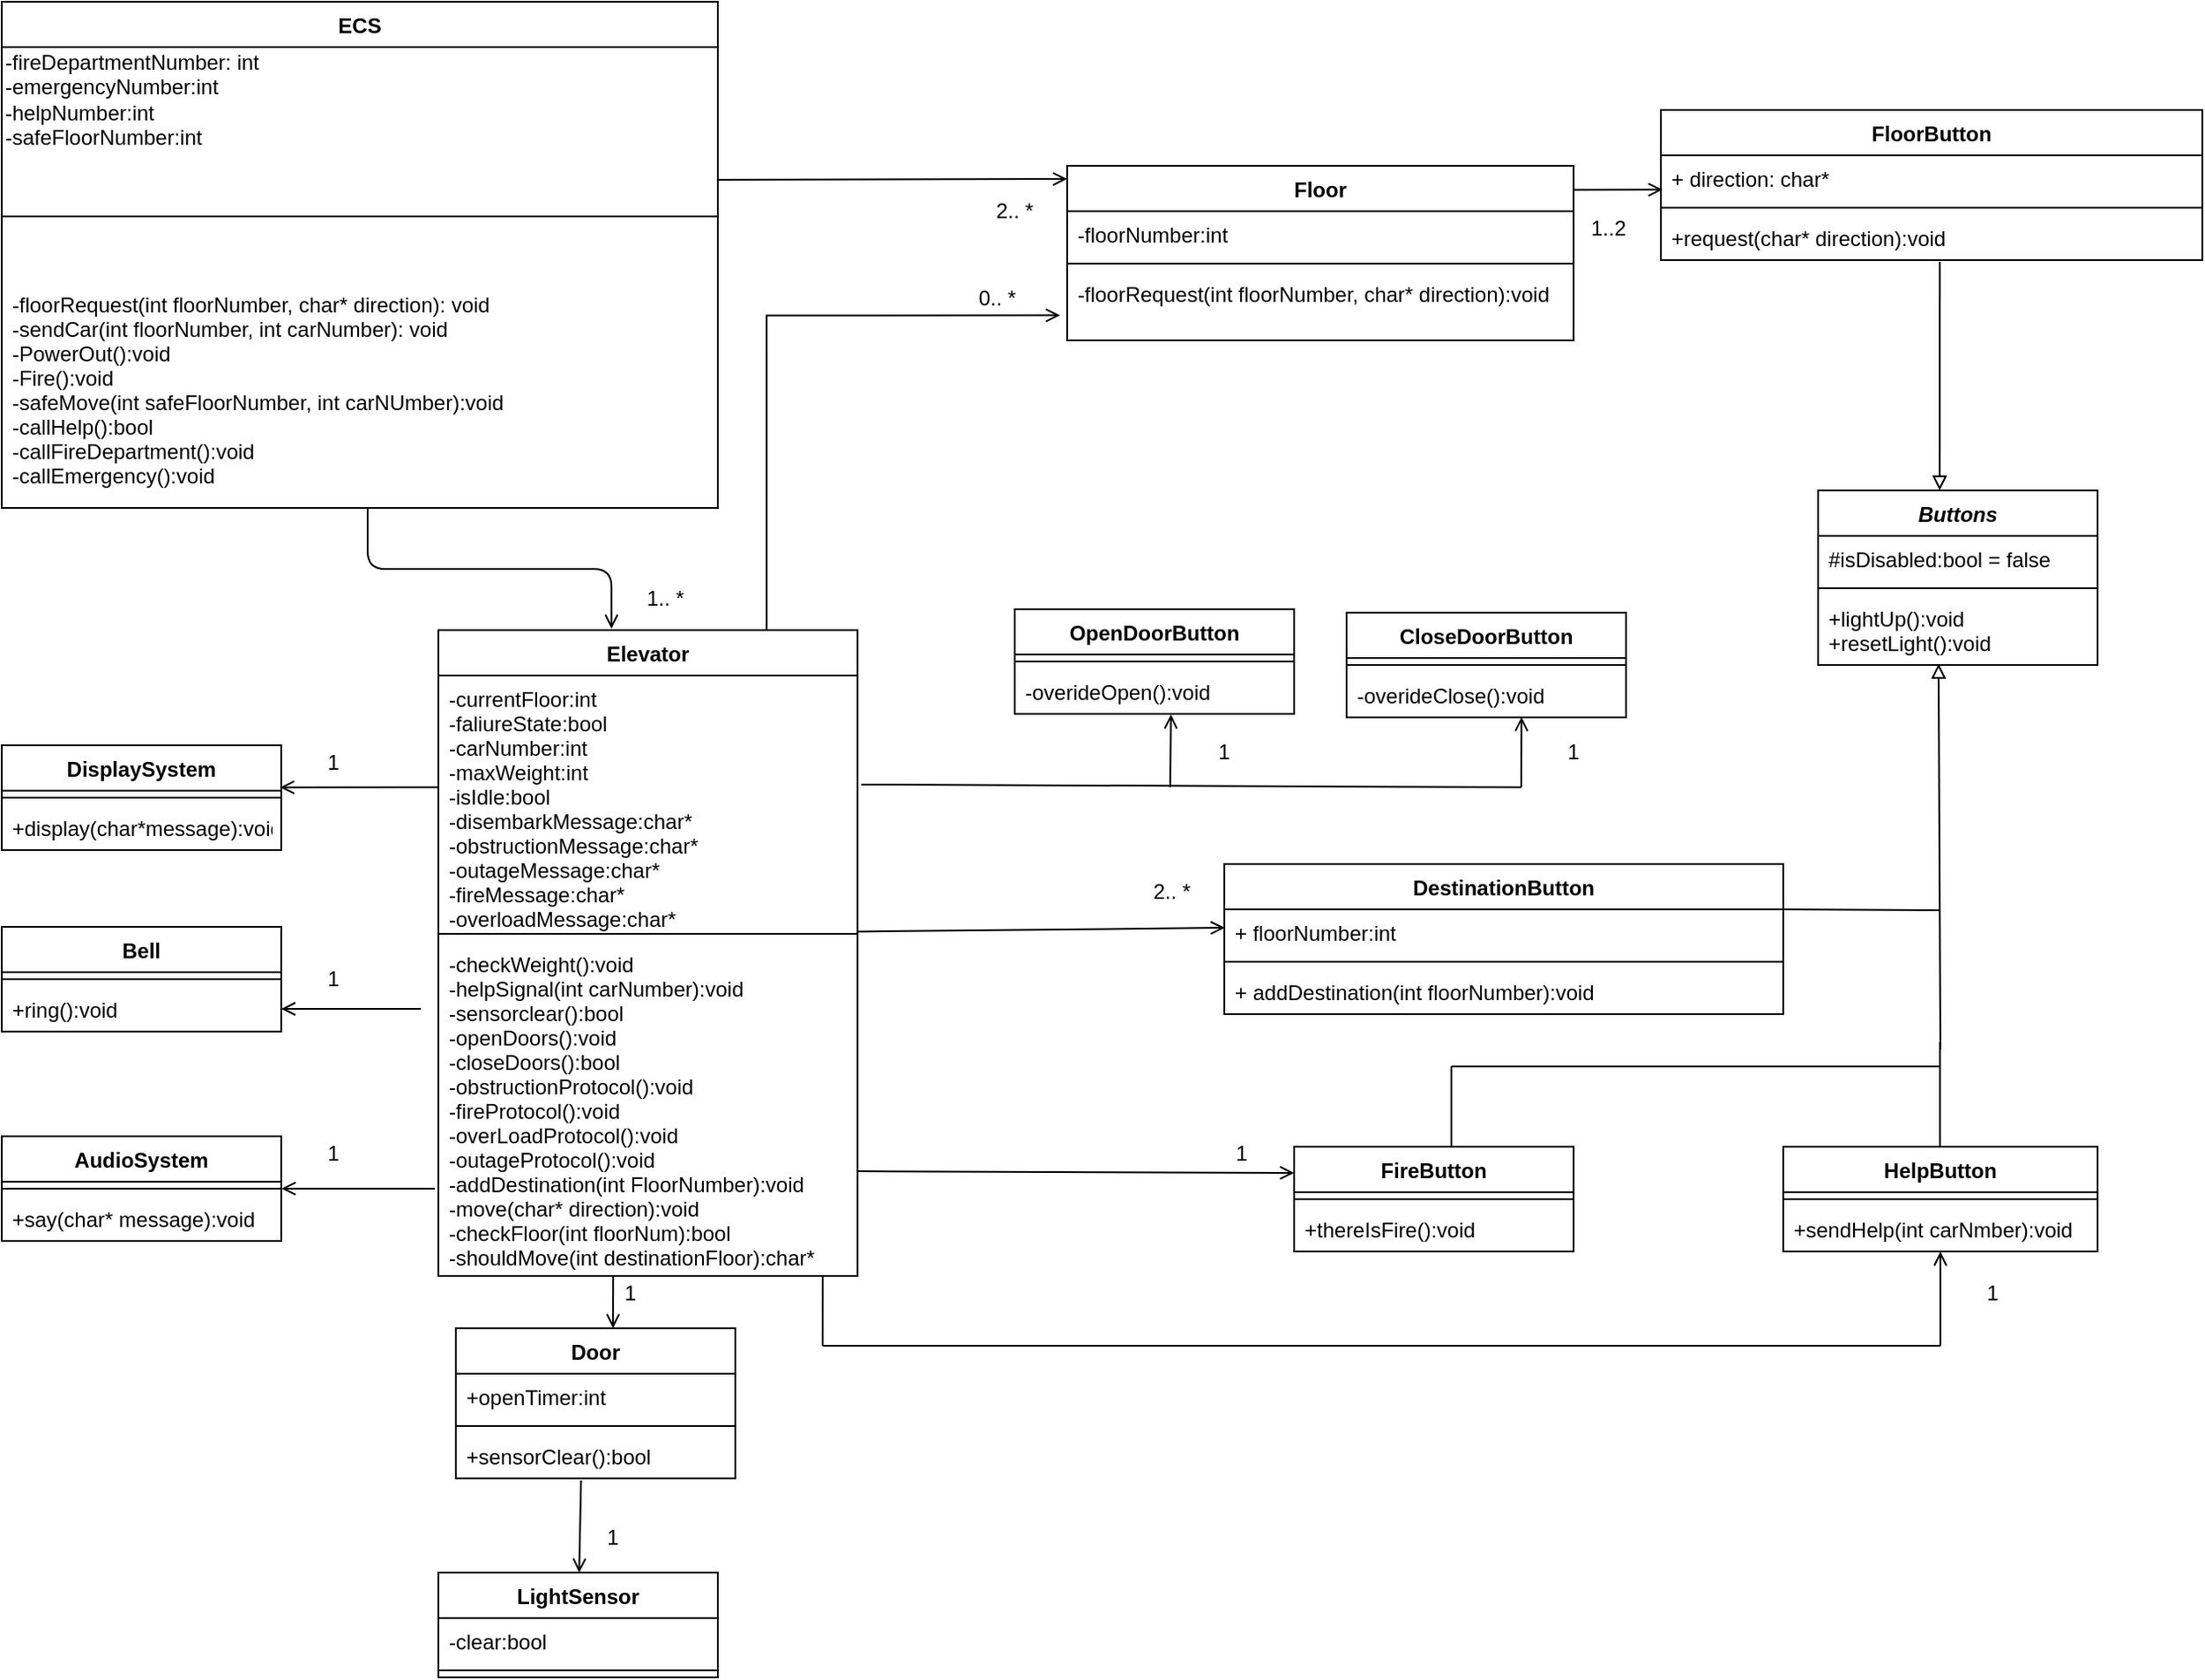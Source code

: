 <mxfile version="14.4.2" type="github">
  <diagram id="8aR3l35aItAH-EgRVlKo" name="Page-1">
    <mxGraphModel dx="1422" dy="800" grid="1" gridSize="10" guides="1" tooltips="1" connect="1" arrows="1" fold="1" page="1" pageScale="1" pageWidth="2339" pageHeight="3300" math="0" shadow="0">
      <root>
        <mxCell id="0" />
        <mxCell id="1" parent="0" />
        <mxCell id="9FTHmePnIFhZVKgnyyQq-1" value="ECS" style="swimlane;fontStyle=1;align=center;verticalAlign=top;childLayout=stackLayout;horizontal=1;startSize=26;horizontalStack=0;resizeParent=1;resizeParentMax=0;resizeLast=0;collapsible=1;marginBottom=0;" parent="1" vertex="1">
          <mxGeometry x="50" y="30" width="410" height="290" as="geometry" />
        </mxCell>
        <mxCell id="9FTHmePnIFhZVKgnyyQq-54" value="-fireDepartmentNumber: int&lt;br&gt;-emergencyNumber:int&lt;br&gt;-helpNumber:int&lt;br&gt;-safeFloorNumber:int" style="text;html=1;align=left;verticalAlign=middle;resizable=0;points=[];autosize=1;" parent="9FTHmePnIFhZVKgnyyQq-1" vertex="1">
          <mxGeometry y="26" width="410" height="60" as="geometry" />
        </mxCell>
        <mxCell id="9FTHmePnIFhZVKgnyyQq-3" value="" style="line;strokeWidth=1;fillColor=none;align=left;verticalAlign=middle;spacingTop=-1;spacingLeft=3;spacingRight=3;rotatable=0;labelPosition=right;points=[];portConstraint=eastwest;" parent="9FTHmePnIFhZVKgnyyQq-1" vertex="1">
          <mxGeometry y="86" width="410" height="74" as="geometry" />
        </mxCell>
        <mxCell id="9FTHmePnIFhZVKgnyyQq-4" value="-floorRequest(int floorNumber, char* direction): void&#xa;-sendCar(int floorNumber, int carNumber): void&#xa;-PowerOut():void&#xa;-Fire():void&#xa;-safeMove(int safeFloorNumber, int carNUmber):void&#xa;-callHelp():bool&#xa;-callFireDepartment():void&#xa;-callEmergency():void" style="text;strokeColor=none;align=left;verticalAlign=top;spacingLeft=4;spacingRight=4;overflow=hidden;rotatable=0;points=[[0,0.5],[1,0.5]];portConstraint=eastwest;" parent="9FTHmePnIFhZVKgnyyQq-1" vertex="1">
          <mxGeometry y="160" width="410" height="130" as="geometry" />
        </mxCell>
        <mxCell id="wohDVSwyW_sj7-p6CF0E-1" style="edgeStyle=orthogonalEdgeStyle;rounded=0;orthogonalLoop=1;jettySize=auto;html=1;entryX=0.783;entryY=0.003;entryDx=0;entryDy=0;entryPerimeter=0;startArrow=open;startFill=0;endArrow=none;endFill=0;strokeColor=#000000;exitX=-0.014;exitY=0.642;exitDx=0;exitDy=0;exitPerimeter=0;" edge="1" parent="1" source="wohDVSwyW_sj7-p6CF0E-7" target="9FTHmePnIFhZVKgnyyQq-9">
          <mxGeometry relative="1" as="geometry">
            <mxPoint x="654" y="210" as="sourcePoint" />
          </mxGeometry>
        </mxCell>
        <mxCell id="9FTHmePnIFhZVKgnyyQq-9" value="Elevator" style="swimlane;fontStyle=1;align=center;verticalAlign=top;childLayout=stackLayout;horizontal=1;startSize=26;horizontalStack=0;resizeParent=1;resizeParentMax=0;resizeLast=0;collapsible=1;marginBottom=0;" parent="1" vertex="1">
          <mxGeometry x="300" y="390" width="240" height="370" as="geometry" />
        </mxCell>
        <mxCell id="9FTHmePnIFhZVKgnyyQq-10" value="-currentFloor:int&#xa;-faliureState:bool&#xa;-carNumber:int&#xa;-maxWeight:int&#xa;-isIdle:bool&#xa;-disembarkMessage:char*&#xa;-obstructionMessage:char*&#xa;-outageMessage:char*&#xa;-fireMessage:char*&#xa;-overloadMessage:char*" style="text;strokeColor=none;fillColor=none;align=left;verticalAlign=top;spacingLeft=4;spacingRight=4;overflow=hidden;rotatable=0;points=[[0,0.5],[1,0.5]];portConstraint=eastwest;" parent="9FTHmePnIFhZVKgnyyQq-9" vertex="1">
          <mxGeometry y="26" width="240" height="144" as="geometry" />
        </mxCell>
        <mxCell id="9FTHmePnIFhZVKgnyyQq-84" value="" style="endArrow=open;html=1;strokeColor=#000000;entryX=0.996;entryY=0.402;entryDx=0;entryDy=0;endFill=0;entryPerimeter=0;" parent="9FTHmePnIFhZVKgnyyQq-9" target="9FTHmePnIFhZVKgnyyQq-17" edge="1">
          <mxGeometry width="50" height="50" relative="1" as="geometry">
            <mxPoint y="90" as="sourcePoint" />
            <mxPoint x="160" y="91.5" as="targetPoint" />
          </mxGeometry>
        </mxCell>
        <mxCell id="9FTHmePnIFhZVKgnyyQq-11" value="" style="line;strokeWidth=1;fillColor=none;align=left;verticalAlign=middle;spacingTop=-1;spacingLeft=3;spacingRight=3;rotatable=0;labelPosition=right;points=[];portConstraint=eastwest;" parent="9FTHmePnIFhZVKgnyyQq-9" vertex="1">
          <mxGeometry y="170" width="240" height="8" as="geometry" />
        </mxCell>
        <mxCell id="9FTHmePnIFhZVKgnyyQq-95" value="" style="endArrow=open;html=1;strokeColor=#000000;entryX=1;entryY=0.5;entryDx=0;entryDy=0;endFill=0;" parent="9FTHmePnIFhZVKgnyyQq-9" target="9FTHmePnIFhZVKgnyyQq-94" edge="1">
          <mxGeometry width="50" height="50" relative="1" as="geometry">
            <mxPoint x="-10" y="217" as="sourcePoint" />
            <mxPoint x="160" y="211.5" as="targetPoint" />
          </mxGeometry>
        </mxCell>
        <mxCell id="9FTHmePnIFhZVKgnyyQq-12" value="-checkWeight():void&#xa;-helpSignal(int carNumber):void&#xa;-sensorclear():bool&#xa;-openDoors():void&#xa;-closeDoors():bool&#xa;-obstructionProtocol():void&#xa;-fireProtocol():void&#xa;-overLoadProtocol():void&#xa;-outageProtocol():void&#xa;-addDestination(int FloorNumber):void&#xa;-move(char* direction):void&#xa;-checkFloor(int floorNum):bool&#xa;-shouldMove(int destinationFloor):char*&#xa;" style="text;strokeColor=none;fillColor=none;align=left;verticalAlign=top;spacingLeft=4;spacingRight=4;overflow=hidden;rotatable=0;points=[[0,0.5],[1,0.5]];portConstraint=eastwest;" parent="9FTHmePnIFhZVKgnyyQq-9" vertex="1">
          <mxGeometry y="178" width="240" height="192" as="geometry" />
        </mxCell>
        <mxCell id="9FTHmePnIFhZVKgnyyQq-17" value="DisplaySystem" style="swimlane;fontStyle=1;align=center;verticalAlign=top;childLayout=stackLayout;horizontal=1;startSize=26;horizontalStack=0;resizeParent=1;resizeParentMax=0;resizeLast=0;collapsible=1;marginBottom=0;" parent="1" vertex="1">
          <mxGeometry x="50" y="456" width="160" height="60" as="geometry" />
        </mxCell>
        <mxCell id="9FTHmePnIFhZVKgnyyQq-19" value="" style="line;strokeWidth=1;fillColor=none;align=left;verticalAlign=middle;spacingTop=-1;spacingLeft=3;spacingRight=3;rotatable=0;labelPosition=right;points=[];portConstraint=eastwest;" parent="9FTHmePnIFhZVKgnyyQq-17" vertex="1">
          <mxGeometry y="26" width="160" height="8" as="geometry" />
        </mxCell>
        <mxCell id="9FTHmePnIFhZVKgnyyQq-20" value="+display(char*message):void" style="text;strokeColor=none;fillColor=none;align=left;verticalAlign=top;spacingLeft=4;spacingRight=4;overflow=hidden;rotatable=0;points=[[0,0.5],[1,0.5]];portConstraint=eastwest;" parent="9FTHmePnIFhZVKgnyyQq-17" vertex="1">
          <mxGeometry y="34" width="160" height="26" as="geometry" />
        </mxCell>
        <mxCell id="9FTHmePnIFhZVKgnyyQq-25" value="AudioSystem" style="swimlane;fontStyle=1;align=center;verticalAlign=top;childLayout=stackLayout;horizontal=1;startSize=26;horizontalStack=0;resizeParent=1;resizeParentMax=0;resizeLast=0;collapsible=1;marginBottom=0;" parent="1" vertex="1">
          <mxGeometry x="50" y="680" width="160" height="60" as="geometry" />
        </mxCell>
        <mxCell id="9FTHmePnIFhZVKgnyyQq-27" value="" style="line;strokeWidth=1;fillColor=none;align=left;verticalAlign=middle;spacingTop=-1;spacingLeft=3;spacingRight=3;rotatable=0;labelPosition=right;points=[];portConstraint=eastwest;" parent="9FTHmePnIFhZVKgnyyQq-25" vertex="1">
          <mxGeometry y="26" width="160" height="8" as="geometry" />
        </mxCell>
        <mxCell id="9FTHmePnIFhZVKgnyyQq-28" value="+say(char* message):void" style="text;strokeColor=none;fillColor=none;align=left;verticalAlign=top;spacingLeft=4;spacingRight=4;overflow=hidden;rotatable=0;points=[[0,0.5],[1,0.5]];portConstraint=eastwest;" parent="9FTHmePnIFhZVKgnyyQq-25" vertex="1">
          <mxGeometry y="34" width="160" height="26" as="geometry" />
        </mxCell>
        <mxCell id="9FTHmePnIFhZVKgnyyQq-41" value="DestinationButton" style="swimlane;fontStyle=1;align=center;verticalAlign=top;childLayout=stackLayout;horizontal=1;startSize=26;horizontalStack=0;resizeParent=1;resizeParentMax=0;resizeLast=0;collapsible=1;marginBottom=0;" parent="1" vertex="1">
          <mxGeometry x="750" y="524" width="320" height="86" as="geometry" />
        </mxCell>
        <mxCell id="9FTHmePnIFhZVKgnyyQq-42" value="+ floorNumber:int" style="text;strokeColor=none;fillColor=none;align=left;verticalAlign=top;spacingLeft=4;spacingRight=4;overflow=hidden;rotatable=0;points=[[0,0.5],[1,0.5]];portConstraint=eastwest;" parent="9FTHmePnIFhZVKgnyyQq-41" vertex="1">
          <mxGeometry y="26" width="320" height="26" as="geometry" />
        </mxCell>
        <mxCell id="9FTHmePnIFhZVKgnyyQq-43" value="" style="line;strokeWidth=1;fillColor=none;align=left;verticalAlign=middle;spacingTop=-1;spacingLeft=3;spacingRight=3;rotatable=0;labelPosition=right;points=[];portConstraint=eastwest;" parent="9FTHmePnIFhZVKgnyyQq-41" vertex="1">
          <mxGeometry y="52" width="320" height="8" as="geometry" />
        </mxCell>
        <mxCell id="9FTHmePnIFhZVKgnyyQq-44" value="+ addDestination(int floorNumber):void" style="text;strokeColor=none;fillColor=none;align=left;verticalAlign=top;spacingLeft=4;spacingRight=4;overflow=hidden;rotatable=0;points=[[0,0.5],[1,0.5]];portConstraint=eastwest;" parent="9FTHmePnIFhZVKgnyyQq-41" vertex="1">
          <mxGeometry y="60" width="320" height="26" as="geometry" />
        </mxCell>
        <mxCell id="9FTHmePnIFhZVKgnyyQq-45" value="FloorButton" style="swimlane;fontStyle=1;align=center;verticalAlign=top;childLayout=stackLayout;horizontal=1;startSize=26;horizontalStack=0;resizeParent=1;resizeParentMax=0;resizeLast=0;collapsible=1;marginBottom=0;" parent="1" vertex="1">
          <mxGeometry x="1000" y="92" width="310" height="86" as="geometry" />
        </mxCell>
        <mxCell id="9FTHmePnIFhZVKgnyyQq-46" value="+ direction: char*" style="text;strokeColor=none;fillColor=none;align=left;verticalAlign=top;spacingLeft=4;spacingRight=4;overflow=hidden;rotatable=0;points=[[0,0.5],[1,0.5]];portConstraint=eastwest;" parent="9FTHmePnIFhZVKgnyyQq-45" vertex="1">
          <mxGeometry y="26" width="310" height="26" as="geometry" />
        </mxCell>
        <mxCell id="9FTHmePnIFhZVKgnyyQq-47" value="" style="line;strokeWidth=1;fillColor=none;align=left;verticalAlign=middle;spacingTop=-1;spacingLeft=3;spacingRight=3;rotatable=0;labelPosition=right;points=[];portConstraint=eastwest;" parent="9FTHmePnIFhZVKgnyyQq-45" vertex="1">
          <mxGeometry y="52" width="310" height="8" as="geometry" />
        </mxCell>
        <mxCell id="9FTHmePnIFhZVKgnyyQq-48" value="+request(char* direction):void" style="text;strokeColor=none;fillColor=none;align=left;verticalAlign=top;spacingLeft=4;spacingRight=4;overflow=hidden;rotatable=0;points=[[0,0.5],[1,0.5]];portConstraint=eastwest;" parent="9FTHmePnIFhZVKgnyyQq-45" vertex="1">
          <mxGeometry y="60" width="310" height="26" as="geometry" />
        </mxCell>
        <mxCell id="9FTHmePnIFhZVKgnyyQq-50" value="HelpButton" style="swimlane;fontStyle=1;align=center;verticalAlign=top;childLayout=stackLayout;horizontal=1;startSize=26;horizontalStack=0;resizeParent=1;resizeParentMax=0;resizeLast=0;collapsible=1;marginBottom=0;" parent="1" vertex="1">
          <mxGeometry x="1070" y="686" width="180" height="60" as="geometry" />
        </mxCell>
        <mxCell id="9FTHmePnIFhZVKgnyyQq-52" value="" style="line;strokeWidth=1;fillColor=none;align=left;verticalAlign=middle;spacingTop=-1;spacingLeft=3;spacingRight=3;rotatable=0;labelPosition=right;points=[];portConstraint=eastwest;" parent="9FTHmePnIFhZVKgnyyQq-50" vertex="1">
          <mxGeometry y="26" width="180" height="8" as="geometry" />
        </mxCell>
        <mxCell id="9FTHmePnIFhZVKgnyyQq-53" value="+sendHelp(int carNmber):void" style="text;strokeColor=none;fillColor=none;align=left;verticalAlign=top;spacingLeft=4;spacingRight=4;overflow=hidden;rotatable=0;points=[[0,0.5],[1,0.5]];portConstraint=eastwest;" parent="9FTHmePnIFhZVKgnyyQq-50" vertex="1">
          <mxGeometry y="34" width="180" height="26" as="geometry" />
        </mxCell>
        <mxCell id="9FTHmePnIFhZVKgnyyQq-56" value="FireButton" style="swimlane;fontStyle=1;align=center;verticalAlign=top;childLayout=stackLayout;horizontal=1;startSize=26;horizontalStack=0;resizeParent=1;resizeParentMax=0;resizeLast=0;collapsible=1;marginBottom=0;fillColor=none;" parent="1" vertex="1">
          <mxGeometry x="790" y="686" width="160" height="60" as="geometry" />
        </mxCell>
        <mxCell id="9FTHmePnIFhZVKgnyyQq-58" value="" style="line;strokeWidth=1;fillColor=none;align=left;verticalAlign=middle;spacingTop=-1;spacingLeft=3;spacingRight=3;rotatable=0;labelPosition=right;points=[];portConstraint=eastwest;" parent="9FTHmePnIFhZVKgnyyQq-56" vertex="1">
          <mxGeometry y="26" width="160" height="8" as="geometry" />
        </mxCell>
        <mxCell id="9FTHmePnIFhZVKgnyyQq-59" value="+thereIsFire():void" style="text;strokeColor=none;fillColor=none;align=left;verticalAlign=top;spacingLeft=4;spacingRight=4;overflow=hidden;rotatable=0;points=[[0,0.5],[1,0.5]];portConstraint=eastwest;" parent="9FTHmePnIFhZVKgnyyQq-56" vertex="1">
          <mxGeometry y="34" width="160" height="26" as="geometry" />
        </mxCell>
        <mxCell id="9FTHmePnIFhZVKgnyyQq-68" value="" style="endArrow=none;html=1;strokeColor=#000000;" parent="1" edge="1">
          <mxGeometry width="50" height="50" relative="1" as="geometry">
            <mxPoint x="1159.76" y="686" as="sourcePoint" />
            <mxPoint x="1159.76" y="626" as="targetPoint" />
            <Array as="points" />
          </mxGeometry>
        </mxCell>
        <mxCell id="9FTHmePnIFhZVKgnyyQq-69" value="" style="endArrow=none;html=1;strokeColor=#000000;" parent="1" edge="1">
          <mxGeometry width="50" height="50" relative="1" as="geometry">
            <mxPoint x="880" y="640" as="sourcePoint" />
            <mxPoint x="1160" y="640" as="targetPoint" />
          </mxGeometry>
        </mxCell>
        <mxCell id="9FTHmePnIFhZVKgnyyQq-70" value="" style="endArrow=none;html=1;strokeColor=#000000;" parent="1" edge="1">
          <mxGeometry width="50" height="50" relative="1" as="geometry">
            <mxPoint x="880" y="686" as="sourcePoint" />
            <mxPoint x="880" y="640" as="targetPoint" />
          </mxGeometry>
        </mxCell>
        <mxCell id="9FTHmePnIFhZVKgnyyQq-71" value="" style="endArrow=block;html=1;strokeColor=#000000;endFill=0;entryX=0.431;entryY=0.982;entryDx=0;entryDy=0;entryPerimeter=0;" parent="1" edge="1" target="wohDVSwyW_sj7-p6CF0E-15">
          <mxGeometry width="50" height="50" relative="1" as="geometry">
            <mxPoint x="1160" y="630" as="sourcePoint" />
            <mxPoint x="1160" y="414" as="targetPoint" />
          </mxGeometry>
        </mxCell>
        <mxCell id="9FTHmePnIFhZVKgnyyQq-72" value="" style="endArrow=none;html=1;strokeColor=#000000;" parent="1" edge="1">
          <mxGeometry width="50" height="50" relative="1" as="geometry">
            <mxPoint x="1070" y="550" as="sourcePoint" />
            <mxPoint x="1160" y="550.5" as="targetPoint" />
          </mxGeometry>
        </mxCell>
        <mxCell id="9FTHmePnIFhZVKgnyyQq-74" value="" style="endArrow=none;html=1;strokeColor=#000000;entryX=0.515;entryY=1.04;entryDx=0;entryDy=0;entryPerimeter=0;startArrow=block;startFill=0;exitX=0.435;exitY=0;exitDx=0;exitDy=0;exitPerimeter=0;" parent="1" target="9FTHmePnIFhZVKgnyyQq-48" edge="1" source="wohDVSwyW_sj7-p6CF0E-12">
          <mxGeometry width="50" height="50" relative="1" as="geometry">
            <mxPoint x="1160" y="300" as="sourcePoint" />
            <mxPoint x="1160" y="250" as="targetPoint" />
          </mxGeometry>
        </mxCell>
        <mxCell id="9FTHmePnIFhZVKgnyyQq-75" value="" style="endArrow=open;html=1;strokeColor=#000000;entryX=0.003;entryY=0.756;entryDx=0;entryDy=0;entryPerimeter=0;endFill=0;exitX=1;exitY=0.137;exitDx=0;exitDy=0;exitPerimeter=0;" parent="1" target="9FTHmePnIFhZVKgnyyQq-46" edge="1" source="wohDVSwyW_sj7-p6CF0E-4">
          <mxGeometry width="50" height="50" relative="1" as="geometry">
            <mxPoint x="920" y="138" as="sourcePoint" />
            <mxPoint x="920" y="90" as="targetPoint" />
          </mxGeometry>
        </mxCell>
        <mxCell id="9FTHmePnIFhZVKgnyyQq-76" value="" style="endArrow=open;html=1;strokeColor=#000000;entryX=0.001;entryY=0.405;entryDx=0;entryDy=0;endFill=0;entryPerimeter=0;" parent="1" source="9FTHmePnIFhZVKgnyyQq-11" target="9FTHmePnIFhZVKgnyyQq-42" edge="1">
          <mxGeometry width="50" height="50" relative="1" as="geometry">
            <mxPoint x="550" y="561" as="sourcePoint" />
            <mxPoint x="590" y="450" as="targetPoint" />
          </mxGeometry>
        </mxCell>
        <mxCell id="9FTHmePnIFhZVKgnyyQq-77" value="" style="endArrow=open;html=1;strokeColor=#000000;entryX=0;entryY=0.25;entryDx=0;entryDy=0;endFill=0;" parent="1" target="9FTHmePnIFhZVKgnyyQq-56" edge="1">
          <mxGeometry width="50" height="50" relative="1" as="geometry">
            <mxPoint x="540" y="700" as="sourcePoint" />
            <mxPoint x="700" y="701.5" as="targetPoint" />
          </mxGeometry>
        </mxCell>
        <mxCell id="9FTHmePnIFhZVKgnyyQq-78" value="" style="endArrow=open;html=1;strokeColor=#000000;endFill=0;" parent="1" target="9FTHmePnIFhZVKgnyyQq-53" edge="1">
          <mxGeometry width="50" height="50" relative="1" as="geometry">
            <mxPoint x="1160" y="800" as="sourcePoint" />
            <mxPoint x="1170" y="811.5" as="targetPoint" />
          </mxGeometry>
        </mxCell>
        <mxCell id="9FTHmePnIFhZVKgnyyQq-79" value="" style="endArrow=none;html=1;strokeColor=#000000;" parent="1" edge="1">
          <mxGeometry width="50" height="50" relative="1" as="geometry">
            <mxPoint x="520" y="800" as="sourcePoint" />
            <mxPoint x="1160" y="800" as="targetPoint" />
          </mxGeometry>
        </mxCell>
        <mxCell id="9FTHmePnIFhZVKgnyyQq-80" value="" style="endArrow=none;html=1;strokeColor=#000000;entryX=0.917;entryY=0.998;entryDx=0;entryDy=0;entryPerimeter=0;" parent="1" target="9FTHmePnIFhZVKgnyyQq-12" edge="1">
          <mxGeometry width="50" height="50" relative="1" as="geometry">
            <mxPoint x="520" y="800" as="sourcePoint" />
            <mxPoint x="570" y="750" as="targetPoint" />
          </mxGeometry>
        </mxCell>
        <mxCell id="9FTHmePnIFhZVKgnyyQq-81" value="" style="endArrow=open;html=1;strokeColor=#000000;entryX=0;entryY=0.25;entryDx=0;entryDy=0;endFill=0;" parent="1" edge="1">
          <mxGeometry width="50" height="50" relative="1" as="geometry">
            <mxPoint x="460" y="132" as="sourcePoint" />
            <mxPoint x="660" y="131.5" as="targetPoint" />
          </mxGeometry>
        </mxCell>
        <mxCell id="9FTHmePnIFhZVKgnyyQq-82" value="" style="endArrow=open;html=1;strokeColor=#000000;entryX=0.625;entryY=0;entryDx=0;entryDy=0;endFill=0;exitX=0.417;exitY=1;exitDx=0;exitDy=0;exitPerimeter=0;entryPerimeter=0;" parent="1" source="9FTHmePnIFhZVKgnyyQq-12" edge="1">
          <mxGeometry width="50" height="50" relative="1" as="geometry">
            <mxPoint x="270" y="750" as="sourcePoint" />
            <mxPoint x="400" y="790" as="targetPoint" />
          </mxGeometry>
        </mxCell>
        <mxCell id="9FTHmePnIFhZVKgnyyQq-85" value="" style="endArrow=open;html=1;strokeColor=#000000;entryX=0.413;entryY=-0.002;entryDx=0;entryDy=0;endFill=0;exitX=0.511;exitY=1.002;exitDx=0;exitDy=0;exitPerimeter=0;entryPerimeter=0;edgeStyle=orthogonalEdgeStyle;" parent="1" source="9FTHmePnIFhZVKgnyyQq-4" target="9FTHmePnIFhZVKgnyyQq-9" edge="1">
          <mxGeometry width="50" height="50" relative="1" as="geometry">
            <mxPoint x="340" y="360" as="sourcePoint" />
            <mxPoint x="500" y="361.5" as="targetPoint" />
          </mxGeometry>
        </mxCell>
        <mxCell id="9FTHmePnIFhZVKgnyyQq-83" value="" style="endArrow=open;html=1;strokeColor=#000000;entryX=1.001;entryY=0.152;entryDx=0;entryDy=0;endFill=0;entryPerimeter=0;" parent="1" edge="1">
          <mxGeometry width="50" height="50" relative="1" as="geometry">
            <mxPoint x="298" y="710" as="sourcePoint" />
            <mxPoint x="210.16" y="709.952" as="targetPoint" />
          </mxGeometry>
        </mxCell>
        <mxCell id="9FTHmePnIFhZVKgnyyQq-91" value="Bell" style="swimlane;fontStyle=1;align=center;verticalAlign=top;childLayout=stackLayout;horizontal=1;startSize=26;horizontalStack=0;resizeParent=1;resizeParentMax=0;resizeLast=0;collapsible=1;marginBottom=0;fillColor=none;" parent="1" vertex="1">
          <mxGeometry x="50" y="560" width="160" height="60" as="geometry" />
        </mxCell>
        <mxCell id="9FTHmePnIFhZVKgnyyQq-93" value="" style="line;strokeWidth=1;fillColor=none;align=left;verticalAlign=middle;spacingTop=-1;spacingLeft=3;spacingRight=3;rotatable=0;labelPosition=right;points=[];portConstraint=eastwest;" parent="9FTHmePnIFhZVKgnyyQq-91" vertex="1">
          <mxGeometry y="26" width="160" height="8" as="geometry" />
        </mxCell>
        <mxCell id="9FTHmePnIFhZVKgnyyQq-94" value="+ring():void" style="text;strokeColor=none;fillColor=none;align=left;verticalAlign=top;spacingLeft=4;spacingRight=4;overflow=hidden;rotatable=0;points=[[0,0.5],[1,0.5]];portConstraint=eastwest;" parent="9FTHmePnIFhZVKgnyyQq-91" vertex="1">
          <mxGeometry y="34" width="160" height="26" as="geometry" />
        </mxCell>
        <mxCell id="9FTHmePnIFhZVKgnyyQq-96" value="CloseDoorButton" style="swimlane;fontStyle=1;align=center;verticalAlign=top;childLayout=stackLayout;horizontal=1;startSize=26;horizontalStack=0;resizeParent=1;resizeParentMax=0;resizeLast=0;collapsible=1;marginBottom=0;fillColor=none;" parent="1" vertex="1">
          <mxGeometry x="820" y="380" width="160" height="60" as="geometry" />
        </mxCell>
        <mxCell id="9FTHmePnIFhZVKgnyyQq-98" value="" style="line;strokeWidth=1;fillColor=none;align=left;verticalAlign=middle;spacingTop=-1;spacingLeft=3;spacingRight=3;rotatable=0;labelPosition=right;points=[];portConstraint=eastwest;" parent="9FTHmePnIFhZVKgnyyQq-96" vertex="1">
          <mxGeometry y="26" width="160" height="8" as="geometry" />
        </mxCell>
        <mxCell id="9FTHmePnIFhZVKgnyyQq-99" value="-overideClose():void" style="text;strokeColor=none;fillColor=none;align=left;verticalAlign=top;spacingLeft=4;spacingRight=4;overflow=hidden;rotatable=0;points=[[0,0.5],[1,0.5]];portConstraint=eastwest;" parent="9FTHmePnIFhZVKgnyyQq-96" vertex="1">
          <mxGeometry y="34" width="160" height="26" as="geometry" />
        </mxCell>
        <mxCell id="9FTHmePnIFhZVKgnyyQq-105" value="" style="endArrow=open;html=1;strokeColor=#000000;entryX=0.626;entryY=0.989;entryDx=0;entryDy=0;entryPerimeter=0;endFill=0;" parent="9FTHmePnIFhZVKgnyyQq-96" target="9FTHmePnIFhZVKgnyyQq-99" edge="1">
          <mxGeometry width="50" height="50" relative="1" as="geometry">
            <mxPoint x="100" y="100" as="sourcePoint" />
            <mxPoint x="150" y="50" as="targetPoint" />
          </mxGeometry>
        </mxCell>
        <mxCell id="9FTHmePnIFhZVKgnyyQq-100" value="OpenDoorButton" style="swimlane;fontStyle=1;align=center;verticalAlign=top;childLayout=stackLayout;horizontal=1;startSize=26;horizontalStack=0;resizeParent=1;resizeParentMax=0;resizeLast=0;collapsible=1;marginBottom=0;fillColor=none;" parent="1" vertex="1">
          <mxGeometry x="630" y="378" width="160" height="60" as="geometry" />
        </mxCell>
        <mxCell id="9FTHmePnIFhZVKgnyyQq-102" value="" style="line;strokeWidth=1;fillColor=none;align=left;verticalAlign=middle;spacingTop=-1;spacingLeft=3;spacingRight=3;rotatable=0;labelPosition=right;points=[];portConstraint=eastwest;" parent="9FTHmePnIFhZVKgnyyQq-100" vertex="1">
          <mxGeometry y="26" width="160" height="8" as="geometry" />
        </mxCell>
        <mxCell id="9FTHmePnIFhZVKgnyyQq-103" value="-overideOpen():void" style="text;strokeColor=none;fillColor=none;align=left;verticalAlign=top;spacingLeft=4;spacingRight=4;overflow=hidden;rotatable=0;points=[[0,0.5],[1,0.5]];portConstraint=eastwest;" parent="9FTHmePnIFhZVKgnyyQq-100" vertex="1">
          <mxGeometry y="34" width="160" height="26" as="geometry" />
        </mxCell>
        <mxCell id="9FTHmePnIFhZVKgnyyQq-104" value="" style="endArrow=none;html=1;strokeColor=#000000;endFill=0;entryX=1.009;entryY=0.434;entryDx=0;entryDy=0;entryPerimeter=0;" parent="1" target="9FTHmePnIFhZVKgnyyQq-10" edge="1">
          <mxGeometry width="50" height="50" relative="1" as="geometry">
            <mxPoint x="920" y="480" as="sourcePoint" />
            <mxPoint x="550" y="480" as="targetPoint" />
          </mxGeometry>
        </mxCell>
        <mxCell id="9FTHmePnIFhZVKgnyyQq-106" value="" style="endArrow=open;html=1;strokeColor=#000000;entryX=0.559;entryY=1.01;entryDx=0;entryDy=0;entryPerimeter=0;endFill=0;" parent="1" target="9FTHmePnIFhZVKgnyyQq-103" edge="1">
          <mxGeometry width="50" height="50" relative="1" as="geometry">
            <mxPoint x="719" y="480" as="sourcePoint" />
            <mxPoint x="740" y="440" as="targetPoint" />
          </mxGeometry>
        </mxCell>
        <mxCell id="9FTHmePnIFhZVKgnyyQq-107" value="LightSensor" style="swimlane;fontStyle=1;align=center;verticalAlign=top;childLayout=stackLayout;horizontal=1;startSize=26;horizontalStack=0;resizeParent=1;resizeParentMax=0;resizeLast=0;collapsible=1;marginBottom=0;fillColor=none;" parent="1" vertex="1">
          <mxGeometry x="300" y="930" width="160" height="60" as="geometry" />
        </mxCell>
        <mxCell id="9FTHmePnIFhZVKgnyyQq-108" value="-clear:bool" style="text;strokeColor=none;fillColor=none;align=left;verticalAlign=top;spacingLeft=4;spacingRight=4;overflow=hidden;rotatable=0;points=[[0,0.5],[1,0.5]];portConstraint=eastwest;" parent="9FTHmePnIFhZVKgnyyQq-107" vertex="1">
          <mxGeometry y="26" width="160" height="26" as="geometry" />
        </mxCell>
        <mxCell id="9FTHmePnIFhZVKgnyyQq-109" value="" style="line;strokeWidth=1;fillColor=none;align=left;verticalAlign=middle;spacingTop=-1;spacingLeft=3;spacingRight=3;rotatable=0;labelPosition=right;points=[];portConstraint=eastwest;" parent="9FTHmePnIFhZVKgnyyQq-107" vertex="1">
          <mxGeometry y="52" width="160" height="8" as="geometry" />
        </mxCell>
        <mxCell id="9FTHmePnIFhZVKgnyyQq-111" value="" style="endArrow=open;html=1;strokeColor=#000000;endFill=0;exitX=0.448;exitY=1.045;exitDx=0;exitDy=0;exitPerimeter=0;" parent="1" source="wohDVSwyW_sj7-p6CF0E-11" target="9FTHmePnIFhZVKgnyyQq-107" edge="1">
          <mxGeometry width="50" height="50" relative="1" as="geometry">
            <mxPoint x="380" y="868.0" as="sourcePoint" />
            <mxPoint x="710" y="911.5" as="targetPoint" />
          </mxGeometry>
        </mxCell>
        <mxCell id="9FTHmePnIFhZVKgnyyQq-119" value="1..2" style="text;html=1;strokeColor=none;fillColor=none;align=center;verticalAlign=middle;whiteSpace=wrap;rounded=0;" parent="1" vertex="1">
          <mxGeometry x="950" y="150" width="40" height="20" as="geometry" />
        </mxCell>
        <mxCell id="9FTHmePnIFhZVKgnyyQq-121" value="2.. *" style="text;html=1;strokeColor=none;fillColor=none;align=center;verticalAlign=middle;whiteSpace=wrap;rounded=0;" parent="1" vertex="1">
          <mxGeometry x="610" y="140" width="40" height="20" as="geometry" />
        </mxCell>
        <mxCell id="9FTHmePnIFhZVKgnyyQq-124" value="1.. *" style="text;html=1;strokeColor=none;fillColor=none;align=center;verticalAlign=middle;whiteSpace=wrap;rounded=0;" parent="1" vertex="1">
          <mxGeometry x="410" y="362" width="40" height="20" as="geometry" />
        </mxCell>
        <mxCell id="9FTHmePnIFhZVKgnyyQq-125" value="1" style="text;html=1;strokeColor=none;fillColor=none;align=center;verticalAlign=middle;whiteSpace=wrap;rounded=0;" parent="1" vertex="1">
          <mxGeometry x="930" y="450" width="40" height="20" as="geometry" />
        </mxCell>
        <mxCell id="9FTHmePnIFhZVKgnyyQq-126" value="1" style="text;html=1;strokeColor=none;fillColor=none;align=center;verticalAlign=middle;whiteSpace=wrap;rounded=0;" parent="1" vertex="1">
          <mxGeometry x="730" y="450" width="40" height="20" as="geometry" />
        </mxCell>
        <mxCell id="9FTHmePnIFhZVKgnyyQq-127" value="1" style="text;html=1;strokeColor=none;fillColor=none;align=center;verticalAlign=middle;whiteSpace=wrap;rounded=0;" parent="1" vertex="1">
          <mxGeometry x="220" y="456" width="40" height="20" as="geometry" />
        </mxCell>
        <mxCell id="9FTHmePnIFhZVKgnyyQq-128" value="1" style="text;html=1;strokeColor=none;fillColor=none;align=center;verticalAlign=middle;whiteSpace=wrap;rounded=0;" parent="1" vertex="1">
          <mxGeometry x="220" y="580" width="40" height="20" as="geometry" />
        </mxCell>
        <mxCell id="9FTHmePnIFhZVKgnyyQq-129" value="1" style="text;html=1;strokeColor=none;fillColor=none;align=center;verticalAlign=middle;whiteSpace=wrap;rounded=0;" parent="1" vertex="1">
          <mxGeometry x="220" y="680" width="40" height="20" as="geometry" />
        </mxCell>
        <mxCell id="9FTHmePnIFhZVKgnyyQq-130" value="2.. *" style="text;html=1;strokeColor=none;fillColor=none;align=center;verticalAlign=middle;whiteSpace=wrap;rounded=0;" parent="1" vertex="1">
          <mxGeometry x="700" y="530" width="40" height="20" as="geometry" />
        </mxCell>
        <mxCell id="9FTHmePnIFhZVKgnyyQq-131" value="1" style="text;html=1;strokeColor=none;fillColor=none;align=center;verticalAlign=middle;whiteSpace=wrap;rounded=0;" parent="1" vertex="1">
          <mxGeometry x="390" y="760" width="40" height="20" as="geometry" />
        </mxCell>
        <mxCell id="9FTHmePnIFhZVKgnyyQq-132" value="1" style="text;html=1;strokeColor=none;fillColor=none;align=center;verticalAlign=middle;whiteSpace=wrap;rounded=0;" parent="1" vertex="1">
          <mxGeometry x="740" y="680" width="40" height="20" as="geometry" />
        </mxCell>
        <mxCell id="9FTHmePnIFhZVKgnyyQq-133" value="1" style="text;html=1;strokeColor=none;fillColor=none;align=center;verticalAlign=middle;whiteSpace=wrap;rounded=0;" parent="1" vertex="1">
          <mxGeometry x="1170" y="760" width="40" height="20" as="geometry" />
        </mxCell>
        <mxCell id="9FTHmePnIFhZVKgnyyQq-134" value="1" style="text;html=1;strokeColor=none;fillColor=none;align=center;verticalAlign=middle;whiteSpace=wrap;rounded=0;" parent="1" vertex="1">
          <mxGeometry x="380" y="900" width="40" height="20" as="geometry" />
        </mxCell>
        <mxCell id="wohDVSwyW_sj7-p6CF0E-2" value="0.. *" style="text;html=1;strokeColor=none;fillColor=none;align=center;verticalAlign=middle;whiteSpace=wrap;rounded=0;" vertex="1" parent="1">
          <mxGeometry x="600" y="190" width="40" height="20" as="geometry" />
        </mxCell>
        <mxCell id="wohDVSwyW_sj7-p6CF0E-4" value="Floor" style="swimlane;fontStyle=1;align=center;verticalAlign=top;childLayout=stackLayout;horizontal=1;startSize=26;horizontalStack=0;resizeParent=1;resizeParentMax=0;resizeLast=0;collapsible=1;marginBottom=0;fillColor=none;" vertex="1" parent="1">
          <mxGeometry x="660" y="124" width="290" height="100" as="geometry" />
        </mxCell>
        <mxCell id="wohDVSwyW_sj7-p6CF0E-5" value="-floorNumber:int" style="text;strokeColor=none;fillColor=none;align=left;verticalAlign=top;spacingLeft=4;spacingRight=4;overflow=hidden;rotatable=0;points=[[0,0.5],[1,0.5]];portConstraint=eastwest;" vertex="1" parent="wohDVSwyW_sj7-p6CF0E-4">
          <mxGeometry y="26" width="290" height="26" as="geometry" />
        </mxCell>
        <mxCell id="wohDVSwyW_sj7-p6CF0E-6" value="" style="line;strokeWidth=1;fillColor=none;align=left;verticalAlign=middle;spacingTop=-1;spacingLeft=3;spacingRight=3;rotatable=0;labelPosition=right;points=[];portConstraint=eastwest;" vertex="1" parent="wohDVSwyW_sj7-p6CF0E-4">
          <mxGeometry y="52" width="290" height="8" as="geometry" />
        </mxCell>
        <mxCell id="wohDVSwyW_sj7-p6CF0E-7" value="-floorRequest(int floorNumber, char* direction):void" style="text;strokeColor=none;fillColor=none;align=left;verticalAlign=top;spacingLeft=4;spacingRight=4;overflow=hidden;rotatable=0;points=[[0,0.5],[1,0.5]];portConstraint=eastwest;" vertex="1" parent="wohDVSwyW_sj7-p6CF0E-4">
          <mxGeometry y="60" width="290" height="40" as="geometry" />
        </mxCell>
        <mxCell id="wohDVSwyW_sj7-p6CF0E-8" value="Door" style="swimlane;fontStyle=1;align=center;verticalAlign=top;childLayout=stackLayout;horizontal=1;startSize=26;horizontalStack=0;resizeParent=1;resizeParentMax=0;resizeLast=0;collapsible=1;marginBottom=0;fillColor=none;" vertex="1" parent="1">
          <mxGeometry x="310" y="790" width="160" height="86" as="geometry" />
        </mxCell>
        <mxCell id="wohDVSwyW_sj7-p6CF0E-9" value="+openTimer:int" style="text;strokeColor=none;fillColor=none;align=left;verticalAlign=top;spacingLeft=4;spacingRight=4;overflow=hidden;rotatable=0;points=[[0,0.5],[1,0.5]];portConstraint=eastwest;" vertex="1" parent="wohDVSwyW_sj7-p6CF0E-8">
          <mxGeometry y="26" width="160" height="26" as="geometry" />
        </mxCell>
        <mxCell id="wohDVSwyW_sj7-p6CF0E-10" value="" style="line;strokeWidth=1;fillColor=none;align=left;verticalAlign=middle;spacingTop=-1;spacingLeft=3;spacingRight=3;rotatable=0;labelPosition=right;points=[];portConstraint=eastwest;" vertex="1" parent="wohDVSwyW_sj7-p6CF0E-8">
          <mxGeometry y="52" width="160" height="8" as="geometry" />
        </mxCell>
        <mxCell id="wohDVSwyW_sj7-p6CF0E-11" value="+sensorClear():bool" style="text;strokeColor=none;fillColor=none;align=left;verticalAlign=top;spacingLeft=4;spacingRight=4;overflow=hidden;rotatable=0;points=[[0,0.5],[1,0.5]];portConstraint=eastwest;" vertex="1" parent="wohDVSwyW_sj7-p6CF0E-8">
          <mxGeometry y="60" width="160" height="26" as="geometry" />
        </mxCell>
        <mxCell id="wohDVSwyW_sj7-p6CF0E-12" value="Buttons" style="swimlane;fontStyle=3;align=center;verticalAlign=top;childLayout=stackLayout;horizontal=1;startSize=26;horizontalStack=0;resizeParent=1;resizeParentMax=0;resizeLast=0;collapsible=1;marginBottom=0;fillColor=none;" vertex="1" parent="1">
          <mxGeometry x="1090" y="310" width="160" height="100" as="geometry" />
        </mxCell>
        <mxCell id="wohDVSwyW_sj7-p6CF0E-13" value="#isDisabled:bool = false" style="text;strokeColor=none;fillColor=none;align=left;verticalAlign=top;spacingLeft=4;spacingRight=4;overflow=hidden;rotatable=0;points=[[0,0.5],[1,0.5]];portConstraint=eastwest;" vertex="1" parent="wohDVSwyW_sj7-p6CF0E-12">
          <mxGeometry y="26" width="160" height="26" as="geometry" />
        </mxCell>
        <mxCell id="wohDVSwyW_sj7-p6CF0E-14" value="" style="line;strokeWidth=1;fillColor=none;align=left;verticalAlign=middle;spacingTop=-1;spacingLeft=3;spacingRight=3;rotatable=0;labelPosition=right;points=[];portConstraint=eastwest;" vertex="1" parent="wohDVSwyW_sj7-p6CF0E-12">
          <mxGeometry y="52" width="160" height="8" as="geometry" />
        </mxCell>
        <mxCell id="wohDVSwyW_sj7-p6CF0E-15" value="+lightUp():void &#xa;+resetLight():void" style="text;strokeColor=none;fillColor=none;align=left;verticalAlign=top;spacingLeft=4;spacingRight=4;overflow=hidden;rotatable=0;points=[[0,0.5],[1,0.5]];portConstraint=eastwest;" vertex="1" parent="wohDVSwyW_sj7-p6CF0E-12">
          <mxGeometry y="60" width="160" height="40" as="geometry" />
        </mxCell>
      </root>
    </mxGraphModel>
  </diagram>
</mxfile>
